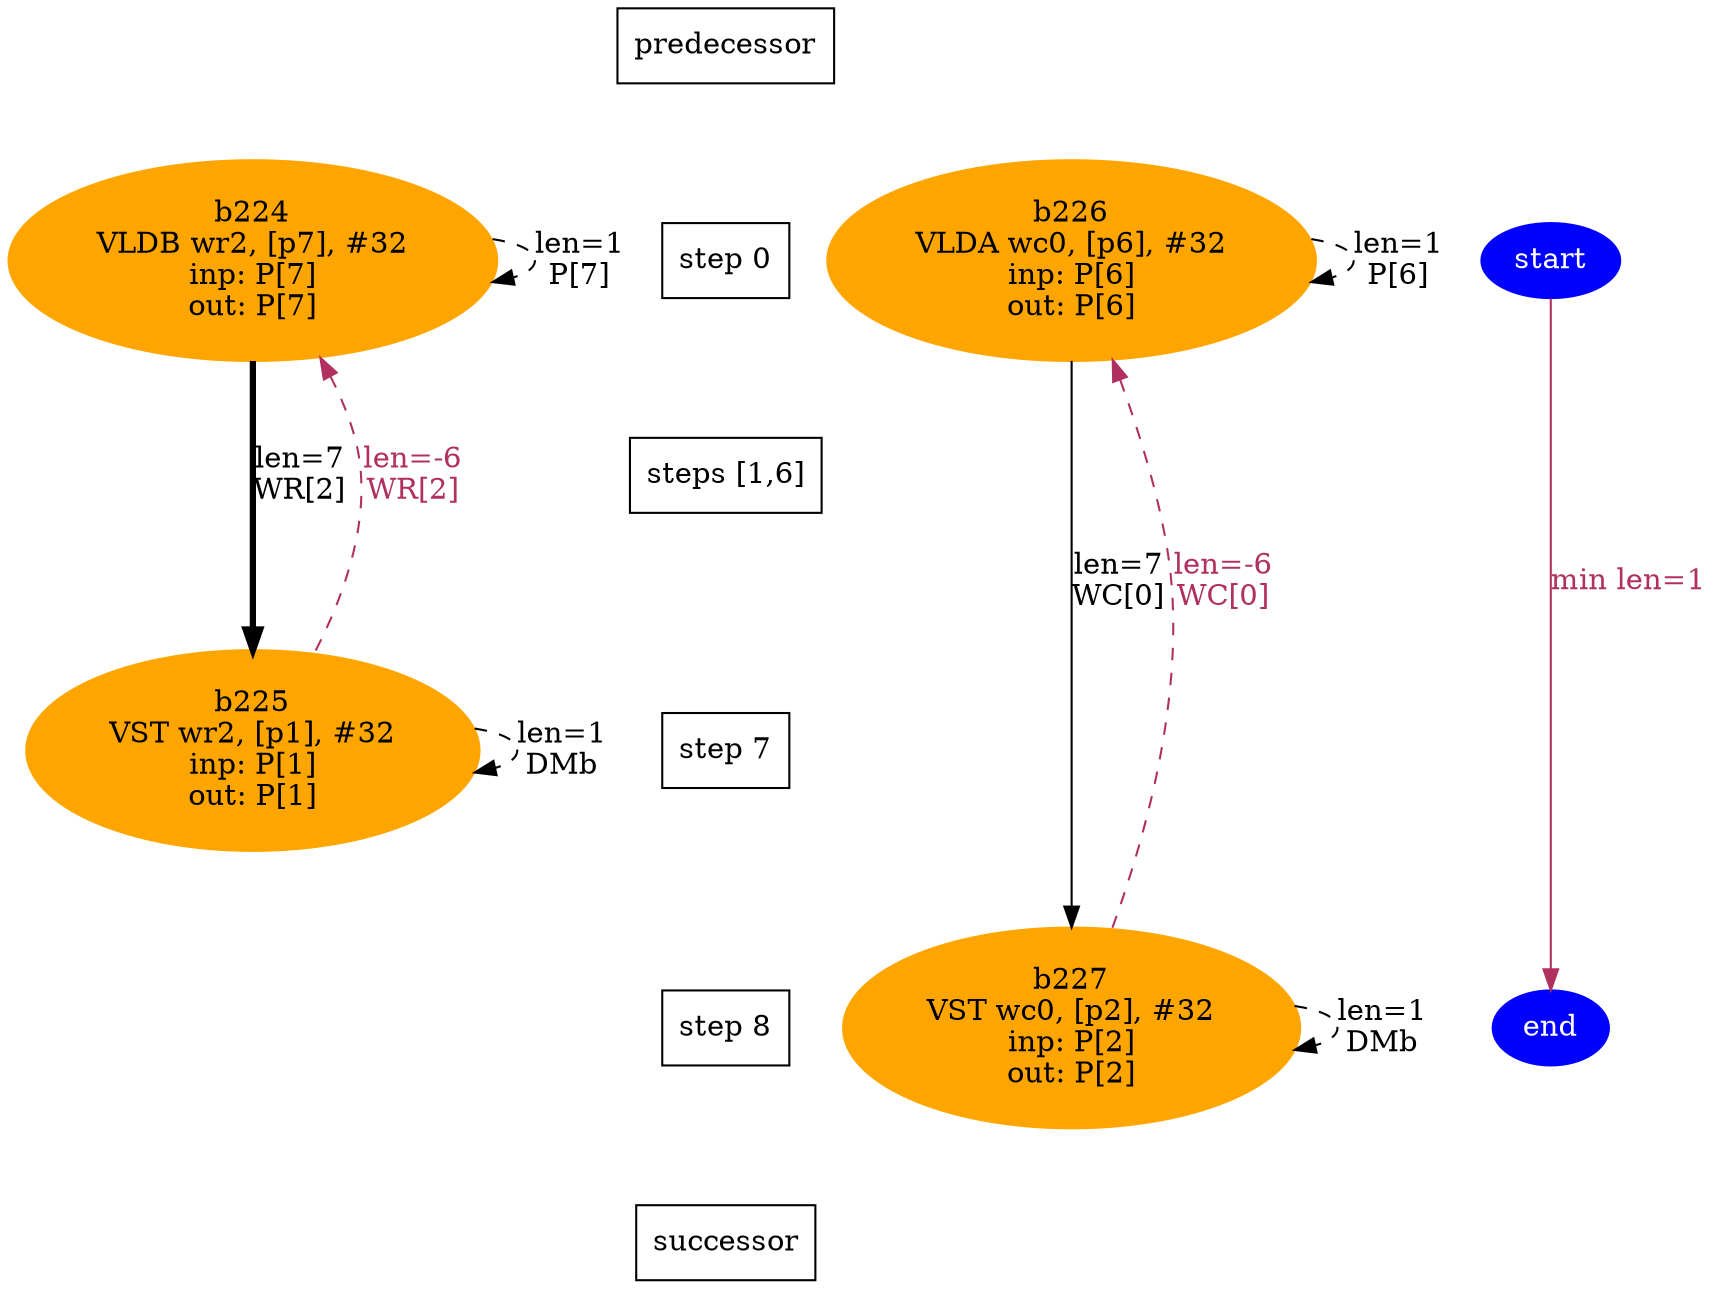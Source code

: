 digraph N {
 b224[color=orange,fontcolor=black,style=filled,label="b224\nVLDB wr2, [p7], #32\ninp: P[7]\nout: P[7]"];  {rank=same; S0;  b224;}
 b225[color=orange,fontcolor=black,style=filled,label="b225\nVST wr2, [p1], #32\ninp: P[1]\nout: P[1]"];  {rank=same; S7;  b225;}
 b226[color=orange,fontcolor=black,style=filled,label="b226\nVLDA wc0, [p6], #32\ninp: P[6]\nout: P[6]"];  {rank=same; S0;  b226;}
 b227[color=orange,fontcolor=black,style=filled,label="b227\nVST wc0, [p2], #32\ninp: P[2]\nout: P[2]"];  {rank=same; S8;  b227;}
 start [color=blue,fontcolor=white,style=filled,label="start"];  {rank=same; S0;  start;}
 end [color=blue,fontcolor=white,style=filled,label="end"];  {rank=same; S8;  end;}
   b224 -> b225 [color=black,fontcolor=black,penwidth=3,label="len=7\nWR[2]",weight=1000];
   b226 -> b227 [color=black,fontcolor=black,label="len=7\nWC[0]",weight=1000];
   start -> end [color=maroon,fontcolor=maroon,label="min len=1",weight=1000];
   b224 -> b224 [color=black,fontcolor=black,style=dashed,label="len=1\nP[7]"];
   b224 -> b225 [color=maroon,fontcolor=maroon,style=dashed,dir=back,label="len=-6\nWR[2]"];
   b225 -> b225 [color=black,fontcolor=black,style=dashed,label="len=1\nDMb"];
   b226 -> b226 [color=black,fontcolor=black,style=dashed,label="len=1\nP[6]"];
   b226 -> b227 [color=maroon,fontcolor=maroon,style=dashed,dir=back,label="len=-6\nWC[0]"];
   b227 -> b227 [color=black,fontcolor=black,style=dashed,label="len=1\nDMb"];
  Sm1 [label="predecessor",shape=box];
  S0 [label="step 0",shape=box];
  Sm1 -> S0[style=invis,weight=9000];
  S1_S6 [label="steps [1,6]",shape=box];
  S0 -> S1_S6[style=invis,weight=9000];
  S7 [label="step 7",shape=box];
  S1_S6 -> S7[style=invis,weight=9000];
  S8 [label="step 8",shape=box];
  S7 -> S8[style=invis,weight=9000];
  S9 [label="successor",shape=box];
  S8 -> S9[style=invis,weight=9000];
}
